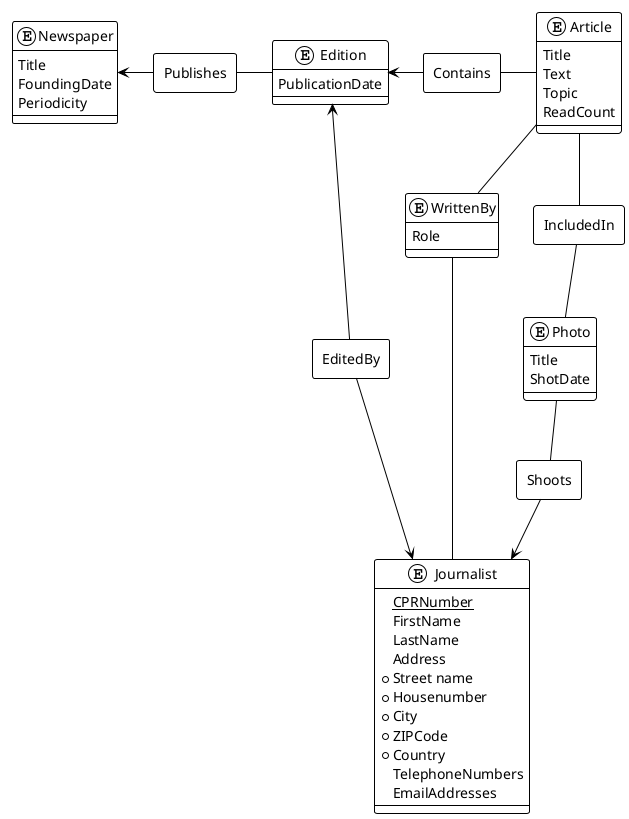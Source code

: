@startuml DKAvisen
!theme plain

entity Newspaper {
  Title
  FoundingDate
  Periodicity
}

entity Edition {
  PublicationDate
}

entity Article {
  Title
  Text
  Topic
  ReadCount
}

entity Photo {
  Title
  ShotDate
}

entity Journalist {
  <u>CPRNumber</u>
  FirstName
  LastName
  Address
  *Street name
  *Housenumber
  *City
  *ZIPCode
  *Country
  TelephoneNumbers
  EmailAddresses
}

'Relationships
entity "WrittenBy" {
  Role
}

rectangle Publishes {
}

rectangle EditedBy {
}

rectangle Contains {
}

rectangle Shoots {
}

rectangle IncludedIn {
}

Newspaper <-right- Publishes
Publishes -right- Edition
Edition <-right- Contains
Edition <-right- EditedBy
EditedBy -right-> Journalist
Contains -right- Article
Article -right- "WrittenBy"
"WrittenBy" -right- Journalist
Photo -down- Shoots
Shoots -down-> Journalist
Article -down- IncludedIn
IncludedIn -down- Photo

@enduml
